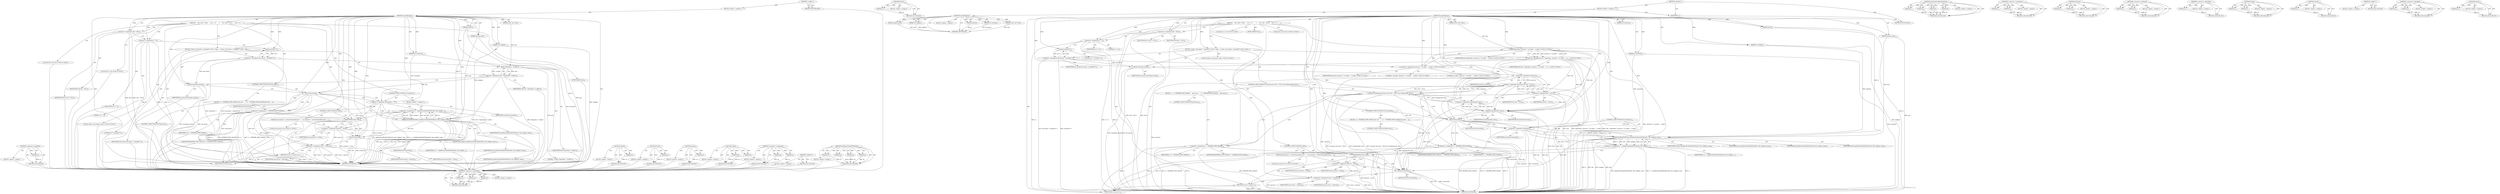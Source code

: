 digraph "Fclose" {
vulnerable_117 [label=<(METHOD,&lt;operator&gt;.logicalNot)>];
vulnerable_118 [label=<(PARAM,p1)>];
vulnerable_119 [label=<(BLOCK,&lt;empty&gt;,&lt;empty&gt;)>];
vulnerable_120 [label=<(METHOD_RETURN,ANY)>];
vulnerable_6 [label=<(METHOD,&lt;global&gt;)<SUB>1</SUB>>];
vulnerable_7 [label=<(BLOCK,&lt;empty&gt;,&lt;empty&gt;)<SUB>1</SUB>>];
vulnerable_8 [label=<(METHOD,expandRegular)<SUB>1</SUB>>];
vulnerable_9 [label=<(PARAM,rpmfi fi)<SUB>1</SUB>>];
vulnerable_10 [label=<(PARAM,const char *dest)<SUB>1</SUB>>];
vulnerable_11 [label=<(PARAM,rpmpsm psm)<SUB>1</SUB>>];
vulnerable_12 [label=<(PARAM,int nodigest)<SUB>1</SUB>>];
vulnerable_13 [label=<(PARAM,int nocontent)<SUB>1</SUB>>];
vulnerable_14 [label=<(BLOCK,{
     FD_t wfd = NULL;
     int rc = 0;
 
    ...,{
     FD_t wfd = NULL;
     int rc = 0;
 
    ...)<SUB>2</SUB>>];
vulnerable_15 [label="<(LOCAL,FD_t wfd: FD_t)<SUB>3</SUB>>"];
vulnerable_16 [label=<(&lt;operator&gt;.assignment,wfd = NULL)<SUB>3</SUB>>];
vulnerable_17 [label=<(IDENTIFIER,wfd,wfd = NULL)<SUB>3</SUB>>];
vulnerable_18 [label=<(IDENTIFIER,NULL,wfd = NULL)<SUB>3</SUB>>];
vulnerable_19 [label="<(LOCAL,int rc: int)<SUB>4</SUB>>"];
vulnerable_20 [label=<(&lt;operator&gt;.assignment,rc = 0)<SUB>4</SUB>>];
vulnerable_21 [label=<(IDENTIFIER,rc,rc = 0)<SUB>4</SUB>>];
vulnerable_22 [label=<(LITERAL,0,rc = 0)<SUB>4</SUB>>];
vulnerable_23 [label=<(BLOCK,{
 	mode_t old_umask = umask(0577);
	wfd = Fope...,{
 	mode_t old_umask = umask(0577);
	wfd = Fope...)<SUB>7</SUB>>];
vulnerable_24 [label="<(LOCAL,mode_t old_umask: mode_t)<SUB>8</SUB>>"];
vulnerable_25 [label=<(&lt;operator&gt;.assignment,old_umask = umask(0577))<SUB>8</SUB>>];
vulnerable_26 [label=<(IDENTIFIER,old_umask,old_umask = umask(0577))<SUB>8</SUB>>];
vulnerable_27 [label=<(umask,umask(0577))<SUB>8</SUB>>];
vulnerable_28 [label=<(LITERAL,0577,umask(0577))<SUB>8</SUB>>];
vulnerable_29 [label=<(&lt;operator&gt;.assignment,wfd = Fopen(dest, &quot;w.ufdio&quot;))<SUB>9</SUB>>];
vulnerable_30 [label=<(IDENTIFIER,wfd,wfd = Fopen(dest, &quot;w.ufdio&quot;))<SUB>9</SUB>>];
vulnerable_31 [label=<(Fopen,Fopen(dest, &quot;w.ufdio&quot;))<SUB>9</SUB>>];
vulnerable_32 [label=<(IDENTIFIER,dest,Fopen(dest, &quot;w.ufdio&quot;))<SUB>9</SUB>>];
vulnerable_33 [label=<(LITERAL,&quot;w.ufdio&quot;,Fopen(dest, &quot;w.ufdio&quot;))<SUB>9</SUB>>];
vulnerable_34 [label=<(umask,umask(old_umask))<SUB>10</SUB>>];
vulnerable_35 [label=<(IDENTIFIER,old_umask,umask(old_umask))<SUB>10</SUB>>];
vulnerable_36 [label=<(CONTROL_STRUCTURE,IF,if (Ferror(wfd)))<SUB>12</SUB>>];
vulnerable_37 [label=<(Ferror,Ferror(wfd))<SUB>12</SUB>>];
vulnerable_38 [label=<(IDENTIFIER,wfd,Ferror(wfd))<SUB>12</SUB>>];
vulnerable_39 [label=<(BLOCK,{
 	rc = RPMERR_OPEN_FAILED;
	goto exit;
    },{
 	rc = RPMERR_OPEN_FAILED;
	goto exit;
    })<SUB>12</SUB>>];
vulnerable_40 [label=<(&lt;operator&gt;.assignment,rc = RPMERR_OPEN_FAILED)<SUB>13</SUB>>];
vulnerable_41 [label=<(IDENTIFIER,rc,rc = RPMERR_OPEN_FAILED)<SUB>13</SUB>>];
vulnerable_42 [label=<(IDENTIFIER,RPMERR_OPEN_FAILED,rc = RPMERR_OPEN_FAILED)<SUB>13</SUB>>];
vulnerable_43 [label=<(CONTROL_STRUCTURE,GOTO,goto exit;)<SUB>14</SUB>>];
vulnerable_44 [label=<(CONTROL_STRUCTURE,IF,if (!nocontent))<SUB>17</SUB>>];
vulnerable_45 [label=<(&lt;operator&gt;.logicalNot,!nocontent)<SUB>17</SUB>>];
vulnerable_46 [label=<(IDENTIFIER,nocontent,!nocontent)<SUB>17</SUB>>];
vulnerable_47 [label=<(BLOCK,&lt;empty&gt;,&lt;empty&gt;)<SUB>18</SUB>>];
vulnerable_48 [label=<(&lt;operator&gt;.assignment,rc = rpmfiArchiveReadToFilePsm(fi, wfd, nodiges...)<SUB>18</SUB>>];
vulnerable_49 [label=<(IDENTIFIER,rc,rc = rpmfiArchiveReadToFilePsm(fi, wfd, nodiges...)<SUB>18</SUB>>];
vulnerable_50 [label=<(rpmfiArchiveReadToFilePsm,rpmfiArchiveReadToFilePsm(fi, wfd, nodigest, psm))<SUB>18</SUB>>];
vulnerable_51 [label=<(IDENTIFIER,fi,rpmfiArchiveReadToFilePsm(fi, wfd, nodigest, psm))<SUB>18</SUB>>];
vulnerable_52 [label=<(IDENTIFIER,wfd,rpmfiArchiveReadToFilePsm(fi, wfd, nodigest, psm))<SUB>18</SUB>>];
vulnerable_53 [label=<(IDENTIFIER,nodigest,rpmfiArchiveReadToFilePsm(fi, wfd, nodigest, psm))<SUB>18</SUB>>];
vulnerable_54 [label=<(IDENTIFIER,psm,rpmfiArchiveReadToFilePsm(fi, wfd, nodigest, psm))<SUB>18</SUB>>];
vulnerable_55 [label=<(JUMP_TARGET,exit)<SUB>19</SUB>>];
vulnerable_56 [label=<(CONTROL_STRUCTURE,IF,if (wfd))<SUB>20</SUB>>];
vulnerable_57 [label=<(IDENTIFIER,wfd,if (wfd))<SUB>20</SUB>>];
vulnerable_58 [label=<(BLOCK,{
	int myerrno = errno;
	Fclose(wfd);
	errno = ...,{
	int myerrno = errno;
	Fclose(wfd);
	errno = ...)<SUB>20</SUB>>];
vulnerable_59 [label="<(LOCAL,int myerrno: int)<SUB>21</SUB>>"];
vulnerable_60 [label=<(&lt;operator&gt;.assignment,myerrno = errno)<SUB>21</SUB>>];
vulnerable_61 [label=<(IDENTIFIER,myerrno,myerrno = errno)<SUB>21</SUB>>];
vulnerable_62 [label=<(IDENTIFIER,errno,myerrno = errno)<SUB>21</SUB>>];
vulnerable_63 [label=<(Fclose,Fclose(wfd))<SUB>22</SUB>>];
vulnerable_64 [label=<(IDENTIFIER,wfd,Fclose(wfd))<SUB>22</SUB>>];
vulnerable_65 [label=<(&lt;operator&gt;.assignment,errno = myerrno)<SUB>23</SUB>>];
vulnerable_66 [label=<(IDENTIFIER,errno,errno = myerrno)<SUB>23</SUB>>];
vulnerable_67 [label=<(IDENTIFIER,myerrno,errno = myerrno)<SUB>23</SUB>>];
vulnerable_68 [label=<(RETURN,return rc;,return rc;)<SUB>25</SUB>>];
vulnerable_69 [label=<(IDENTIFIER,rc,return rc;)<SUB>25</SUB>>];
vulnerable_70 [label=<(METHOD_RETURN,int)<SUB>1</SUB>>];
vulnerable_72 [label=<(METHOD_RETURN,ANY)<SUB>1</SUB>>];
vulnerable_104 [label=<(METHOD,umask)>];
vulnerable_105 [label=<(PARAM,p1)>];
vulnerable_106 [label=<(BLOCK,&lt;empty&gt;,&lt;empty&gt;)>];
vulnerable_107 [label=<(METHOD_RETURN,ANY)>];
vulnerable_128 [label=<(METHOD,Fclose)>];
vulnerable_129 [label=<(PARAM,p1)>];
vulnerable_130 [label=<(BLOCK,&lt;empty&gt;,&lt;empty&gt;)>];
vulnerable_131 [label=<(METHOD_RETURN,ANY)>];
vulnerable_113 [label=<(METHOD,Ferror)>];
vulnerable_114 [label=<(PARAM,p1)>];
vulnerable_115 [label=<(BLOCK,&lt;empty&gt;,&lt;empty&gt;)>];
vulnerable_116 [label=<(METHOD_RETURN,ANY)>];
vulnerable_108 [label=<(METHOD,Fopen)>];
vulnerable_109 [label=<(PARAM,p1)>];
vulnerable_110 [label=<(PARAM,p2)>];
vulnerable_111 [label=<(BLOCK,&lt;empty&gt;,&lt;empty&gt;)>];
vulnerable_112 [label=<(METHOD_RETURN,ANY)>];
vulnerable_99 [label=<(METHOD,&lt;operator&gt;.assignment)>];
vulnerable_100 [label=<(PARAM,p1)>];
vulnerable_101 [label=<(PARAM,p2)>];
vulnerable_102 [label=<(BLOCK,&lt;empty&gt;,&lt;empty&gt;)>];
vulnerable_103 [label=<(METHOD_RETURN,ANY)>];
vulnerable_93 [label=<(METHOD,&lt;global&gt;)<SUB>1</SUB>>];
vulnerable_94 [label=<(BLOCK,&lt;empty&gt;,&lt;empty&gt;)>];
vulnerable_95 [label=<(METHOD_RETURN,ANY)>];
vulnerable_121 [label=<(METHOD,rpmfiArchiveReadToFilePsm)>];
vulnerable_122 [label=<(PARAM,p1)>];
vulnerable_123 [label=<(PARAM,p2)>];
vulnerable_124 [label=<(PARAM,p3)>];
vulnerable_125 [label=<(PARAM,p4)>];
vulnerable_126 [label=<(BLOCK,&lt;empty&gt;,&lt;empty&gt;)>];
vulnerable_127 [label=<(METHOD_RETURN,ANY)>];
fixed_146 [label=<(METHOD,&lt;operator&gt;.conditional)>];
fixed_147 [label=<(PARAM,p1)>];
fixed_148 [label=<(PARAM,p2)>];
fixed_149 [label=<(PARAM,p3)>];
fixed_150 [label=<(BLOCK,&lt;empty&gt;,&lt;empty&gt;)>];
fixed_151 [label=<(METHOD_RETURN,ANY)>];
fixed_171 [label=<(METHOD,Ferror)>];
fixed_172 [label=<(PARAM,p1)>];
fixed_173 [label=<(BLOCK,&lt;empty&gt;,&lt;empty&gt;)>];
fixed_174 [label=<(METHOD_RETURN,ANY)>];
fixed_6 [label=<(METHOD,&lt;global&gt;)<SUB>1</SUB>>];
fixed_7 [label=<(BLOCK,&lt;empty&gt;,&lt;empty&gt;)<SUB>1</SUB>>];
fixed_8 [label=<(METHOD,expandRegular)<SUB>1</SUB>>];
fixed_9 [label=<(PARAM,rpmfi fi)<SUB>1</SUB>>];
fixed_10 [label=<(PARAM,const char *dest)<SUB>1</SUB>>];
fixed_11 [label=<(PARAM,rpmpsm psm)<SUB>1</SUB>>];
fixed_12 [label=<(PARAM,int nodigest)<SUB>1</SUB>>];
fixed_13 [label=<(PARAM,int nocontent)<SUB>1</SUB>>];
fixed_14 [label=<(BLOCK,&lt;empty&gt;,&lt;empty&gt;)>];
fixed_15 [label=<(METHOD_RETURN,int)<SUB>1</SUB>>];
fixed_17 [label=<(UNKNOWN,),))<SUB>1</SUB>>];
fixed_18 [label=<(METHOD,expandRegular)<SUB>2</SUB>>];
fixed_19 [label=<(PARAM,rpmfi fi)<SUB>2</SUB>>];
fixed_20 [label=<(PARAM,const char *dest)<SUB>2</SUB>>];
fixed_21 [label=<(PARAM,rpmpsm psm)<SUB>2</SUB>>];
fixed_22 [label=<(PARAM,int exclusive)<SUB>2</SUB>>];
fixed_23 [label=<(PARAM,int nodigest)<SUB>2</SUB>>];
fixed_24 [label=<(PARAM,int nocontent)<SUB>2</SUB>>];
fixed_25 [label=<(BLOCK,{
     FD_t wfd = NULL;
     int rc = 0;
 
    ...,{
     FD_t wfd = NULL;
     int rc = 0;
 
    ...)<SUB>3</SUB>>];
fixed_26 [label="<(LOCAL,FD_t wfd: FD_t)<SUB>4</SUB>>"];
fixed_27 [label=<(&lt;operator&gt;.assignment,wfd = NULL)<SUB>4</SUB>>];
fixed_28 [label=<(IDENTIFIER,wfd,wfd = NULL)<SUB>4</SUB>>];
fixed_29 [label=<(IDENTIFIER,NULL,wfd = NULL)<SUB>4</SUB>>];
fixed_30 [label="<(LOCAL,int rc: int)<SUB>5</SUB>>"];
fixed_31 [label=<(&lt;operator&gt;.assignment,rc = 0)<SUB>5</SUB>>];
fixed_32 [label=<(IDENTIFIER,rc,rc = 0)<SUB>5</SUB>>];
fixed_33 [label=<(LITERAL,0,rc = 0)<SUB>5</SUB>>];
fixed_34 [label=<(BLOCK,{
 	mode_t old_umask = umask(0577);
	wfd = Fope...,{
 	mode_t old_umask = umask(0577);
	wfd = Fope...)<SUB>8</SUB>>];
fixed_35 [label="<(LOCAL,mode_t old_umask: mode_t)<SUB>9</SUB>>"];
fixed_36 [label=<(&lt;operator&gt;.assignment,old_umask = umask(0577))<SUB>9</SUB>>];
fixed_37 [label=<(IDENTIFIER,old_umask,old_umask = umask(0577))<SUB>9</SUB>>];
fixed_38 [label=<(umask,umask(0577))<SUB>9</SUB>>];
fixed_39 [label=<(LITERAL,0577,umask(0577))<SUB>9</SUB>>];
fixed_40 [label="<(&lt;operator&gt;.assignment,wfd = Fopen(dest, exclusive ? &quot;wx.ufdio&quot; : &quot;a.u...)<SUB>10</SUB>>"];
fixed_41 [label="<(IDENTIFIER,wfd,wfd = Fopen(dest, exclusive ? &quot;wx.ufdio&quot; : &quot;a.u...)<SUB>10</SUB>>"];
fixed_42 [label="<(Fopen,Fopen(dest, exclusive ? &quot;wx.ufdio&quot; : &quot;a.ufdio&quot;))<SUB>10</SUB>>"];
fixed_43 [label="<(IDENTIFIER,dest,Fopen(dest, exclusive ? &quot;wx.ufdio&quot; : &quot;a.ufdio&quot;))<SUB>10</SUB>>"];
fixed_44 [label="<(&lt;operator&gt;.conditional,exclusive ? &quot;wx.ufdio&quot; : &quot;a.ufdio&quot;)<SUB>10</SUB>>"];
fixed_45 [label="<(IDENTIFIER,exclusive,exclusive ? &quot;wx.ufdio&quot; : &quot;a.ufdio&quot;)<SUB>10</SUB>>"];
fixed_46 [label="<(LITERAL,&quot;wx.ufdio&quot;,exclusive ? &quot;wx.ufdio&quot; : &quot;a.ufdio&quot;)<SUB>10</SUB>>"];
fixed_47 [label="<(LITERAL,&quot;a.ufdio&quot;,exclusive ? &quot;wx.ufdio&quot; : &quot;a.ufdio&quot;)<SUB>10</SUB>>"];
fixed_48 [label=<(umask,umask(old_umask))<SUB>11</SUB>>];
fixed_49 [label=<(IDENTIFIER,old_umask,umask(old_umask))<SUB>11</SUB>>];
fixed_50 [label=<(CONTROL_STRUCTURE,IF,if (!exclusive &amp;&amp; wfd != NULL &amp;&amp; !linkSane(wfd, dest)))<SUB>14</SUB>>];
fixed_51 [label=<(&lt;operator&gt;.logicalAnd,!exclusive &amp;&amp; wfd != NULL &amp;&amp; !linkSane(wfd, dest))<SUB>14</SUB>>];
fixed_52 [label=<(&lt;operator&gt;.logicalAnd,!exclusive &amp;&amp; wfd != NULL)<SUB>14</SUB>>];
fixed_53 [label=<(&lt;operator&gt;.logicalNot,!exclusive)<SUB>14</SUB>>];
fixed_54 [label=<(IDENTIFIER,exclusive,!exclusive)<SUB>14</SUB>>];
fixed_55 [label=<(&lt;operator&gt;.notEquals,wfd != NULL)<SUB>14</SUB>>];
fixed_56 [label=<(IDENTIFIER,wfd,wfd != NULL)<SUB>14</SUB>>];
fixed_57 [label=<(IDENTIFIER,NULL,wfd != NULL)<SUB>14</SUB>>];
fixed_58 [label=<(&lt;operator&gt;.logicalNot,!linkSane(wfd, dest))<SUB>14</SUB>>];
fixed_59 [label=<(linkSane,linkSane(wfd, dest))<SUB>14</SUB>>];
fixed_60 [label=<(IDENTIFIER,wfd,linkSane(wfd, dest))<SUB>14</SUB>>];
fixed_61 [label=<(IDENTIFIER,dest,linkSane(wfd, dest))<SUB>14</SUB>>];
fixed_62 [label=<(BLOCK,{
	    rc = RPMERR_OPEN_FAILED;
	    goto exit;
	},{
	    rc = RPMERR_OPEN_FAILED;
	    goto exit;
	})<SUB>14</SUB>>];
fixed_63 [label=<(&lt;operator&gt;.assignment,rc = RPMERR_OPEN_FAILED)<SUB>15</SUB>>];
fixed_64 [label=<(IDENTIFIER,rc,rc = RPMERR_OPEN_FAILED)<SUB>15</SUB>>];
fixed_65 [label=<(IDENTIFIER,RPMERR_OPEN_FAILED,rc = RPMERR_OPEN_FAILED)<SUB>15</SUB>>];
fixed_66 [label=<(CONTROL_STRUCTURE,GOTO,goto exit;)<SUB>16</SUB>>];
fixed_67 [label=<(CONTROL_STRUCTURE,IF,if (Ferror(wfd)))<SUB>19</SUB>>];
fixed_68 [label=<(Ferror,Ferror(wfd))<SUB>19</SUB>>];
fixed_69 [label=<(IDENTIFIER,wfd,Ferror(wfd))<SUB>19</SUB>>];
fixed_70 [label=<(BLOCK,{
 	rc = RPMERR_OPEN_FAILED;
	goto exit;
    },{
 	rc = RPMERR_OPEN_FAILED;
	goto exit;
    })<SUB>19</SUB>>];
fixed_71 [label=<(&lt;operator&gt;.assignment,rc = RPMERR_OPEN_FAILED)<SUB>20</SUB>>];
fixed_72 [label=<(IDENTIFIER,rc,rc = RPMERR_OPEN_FAILED)<SUB>20</SUB>>];
fixed_73 [label=<(IDENTIFIER,RPMERR_OPEN_FAILED,rc = RPMERR_OPEN_FAILED)<SUB>20</SUB>>];
fixed_74 [label=<(CONTROL_STRUCTURE,GOTO,goto exit;)<SUB>21</SUB>>];
fixed_75 [label=<(CONTROL_STRUCTURE,IF,if (!nocontent))<SUB>24</SUB>>];
fixed_76 [label=<(&lt;operator&gt;.logicalNot,!nocontent)<SUB>24</SUB>>];
fixed_77 [label=<(IDENTIFIER,nocontent,!nocontent)<SUB>24</SUB>>];
fixed_78 [label=<(BLOCK,&lt;empty&gt;,&lt;empty&gt;)<SUB>25</SUB>>];
fixed_79 [label=<(&lt;operator&gt;.assignment,rc = rpmfiArchiveReadToFilePsm(fi, wfd, nodiges...)<SUB>25</SUB>>];
fixed_80 [label=<(IDENTIFIER,rc,rc = rpmfiArchiveReadToFilePsm(fi, wfd, nodiges...)<SUB>25</SUB>>];
fixed_81 [label=<(rpmfiArchiveReadToFilePsm,rpmfiArchiveReadToFilePsm(fi, wfd, nodigest, psm))<SUB>25</SUB>>];
fixed_82 [label=<(IDENTIFIER,fi,rpmfiArchiveReadToFilePsm(fi, wfd, nodigest, psm))<SUB>25</SUB>>];
fixed_83 [label=<(IDENTIFIER,wfd,rpmfiArchiveReadToFilePsm(fi, wfd, nodigest, psm))<SUB>25</SUB>>];
fixed_84 [label=<(IDENTIFIER,nodigest,rpmfiArchiveReadToFilePsm(fi, wfd, nodigest, psm))<SUB>25</SUB>>];
fixed_85 [label=<(IDENTIFIER,psm,rpmfiArchiveReadToFilePsm(fi, wfd, nodigest, psm))<SUB>25</SUB>>];
fixed_86 [label=<(JUMP_TARGET,exit)<SUB>26</SUB>>];
fixed_87 [label=<(CONTROL_STRUCTURE,IF,if (wfd))<SUB>27</SUB>>];
fixed_88 [label=<(IDENTIFIER,wfd,if (wfd))<SUB>27</SUB>>];
fixed_89 [label=<(BLOCK,{
	int myerrno = errno;
	Fclose(wfd);
	errno = ...,{
	int myerrno = errno;
	Fclose(wfd);
	errno = ...)<SUB>27</SUB>>];
fixed_90 [label="<(LOCAL,int myerrno: int)<SUB>28</SUB>>"];
fixed_91 [label=<(&lt;operator&gt;.assignment,myerrno = errno)<SUB>28</SUB>>];
fixed_92 [label=<(IDENTIFIER,myerrno,myerrno = errno)<SUB>28</SUB>>];
fixed_93 [label=<(IDENTIFIER,errno,myerrno = errno)<SUB>28</SUB>>];
fixed_94 [label=<(Fclose,Fclose(wfd))<SUB>29</SUB>>];
fixed_95 [label=<(IDENTIFIER,wfd,Fclose(wfd))<SUB>29</SUB>>];
fixed_96 [label=<(&lt;operator&gt;.assignment,errno = myerrno)<SUB>30</SUB>>];
fixed_97 [label=<(IDENTIFIER,errno,errno = myerrno)<SUB>30</SUB>>];
fixed_98 [label=<(IDENTIFIER,myerrno,errno = myerrno)<SUB>30</SUB>>];
fixed_99 [label=<(RETURN,return rc;,return rc;)<SUB>32</SUB>>];
fixed_100 [label=<(IDENTIFIER,rc,return rc;)<SUB>32</SUB>>];
fixed_101 [label=<(METHOD_RETURN,int)<SUB>2</SUB>>];
fixed_103 [label=<(METHOD_RETURN,ANY)<SUB>1</SUB>>];
fixed_175 [label=<(METHOD,rpmfiArchiveReadToFilePsm)>];
fixed_176 [label=<(PARAM,p1)>];
fixed_177 [label=<(PARAM,p2)>];
fixed_178 [label=<(PARAM,p3)>];
fixed_179 [label=<(PARAM,p4)>];
fixed_180 [label=<(BLOCK,&lt;empty&gt;,&lt;empty&gt;)>];
fixed_181 [label=<(METHOD_RETURN,ANY)>];
fixed_132 [label=<(METHOD,&lt;operator&gt;.assignment)>];
fixed_133 [label=<(PARAM,p1)>];
fixed_134 [label=<(PARAM,p2)>];
fixed_135 [label=<(BLOCK,&lt;empty&gt;,&lt;empty&gt;)>];
fixed_136 [label=<(METHOD_RETURN,ANY)>];
fixed_166 [label=<(METHOD,linkSane)>];
fixed_167 [label=<(PARAM,p1)>];
fixed_168 [label=<(PARAM,p2)>];
fixed_169 [label=<(BLOCK,&lt;empty&gt;,&lt;empty&gt;)>];
fixed_170 [label=<(METHOD_RETURN,ANY)>];
fixed_161 [label=<(METHOD,&lt;operator&gt;.notEquals)>];
fixed_162 [label=<(PARAM,p1)>];
fixed_163 [label=<(PARAM,p2)>];
fixed_164 [label=<(BLOCK,&lt;empty&gt;,&lt;empty&gt;)>];
fixed_165 [label=<(METHOD_RETURN,ANY)>];
fixed_157 [label=<(METHOD,&lt;operator&gt;.logicalNot)>];
fixed_158 [label=<(PARAM,p1)>];
fixed_159 [label=<(BLOCK,&lt;empty&gt;,&lt;empty&gt;)>];
fixed_160 [label=<(METHOD_RETURN,ANY)>];
fixed_141 [label=<(METHOD,Fopen)>];
fixed_142 [label=<(PARAM,p1)>];
fixed_143 [label=<(PARAM,p2)>];
fixed_144 [label=<(BLOCK,&lt;empty&gt;,&lt;empty&gt;)>];
fixed_145 [label=<(METHOD_RETURN,ANY)>];
fixed_137 [label=<(METHOD,umask)>];
fixed_138 [label=<(PARAM,p1)>];
fixed_139 [label=<(BLOCK,&lt;empty&gt;,&lt;empty&gt;)>];
fixed_140 [label=<(METHOD_RETURN,ANY)>];
fixed_126 [label=<(METHOD,&lt;global&gt;)<SUB>1</SUB>>];
fixed_127 [label=<(BLOCK,&lt;empty&gt;,&lt;empty&gt;)>];
fixed_128 [label=<(METHOD_RETURN,ANY)>];
fixed_152 [label=<(METHOD,&lt;operator&gt;.logicalAnd)>];
fixed_153 [label=<(PARAM,p1)>];
fixed_154 [label=<(PARAM,p2)>];
fixed_155 [label=<(BLOCK,&lt;empty&gt;,&lt;empty&gt;)>];
fixed_156 [label=<(METHOD_RETURN,ANY)>];
fixed_182 [label=<(METHOD,Fclose)>];
fixed_183 [label=<(PARAM,p1)>];
fixed_184 [label=<(BLOCK,&lt;empty&gt;,&lt;empty&gt;)>];
fixed_185 [label=<(METHOD_RETURN,ANY)>];
vulnerable_117 -> vulnerable_118  [key=0, label="AST: "];
vulnerable_117 -> vulnerable_118  [key=1, label="DDG: "];
vulnerable_117 -> vulnerable_119  [key=0, label="AST: "];
vulnerable_117 -> vulnerable_120  [key=0, label="AST: "];
vulnerable_117 -> vulnerable_120  [key=1, label="CFG: "];
vulnerable_118 -> vulnerable_120  [key=0, label="DDG: p1"];
vulnerable_119 -> fixed_146  [key=0];
vulnerable_120 -> fixed_146  [key=0];
vulnerable_6 -> vulnerable_7  [key=0, label="AST: "];
vulnerable_6 -> vulnerable_72  [key=0, label="AST: "];
vulnerable_6 -> vulnerable_72  [key=1, label="CFG: "];
vulnerable_7 -> vulnerable_8  [key=0, label="AST: "];
vulnerable_8 -> vulnerable_9  [key=0, label="AST: "];
vulnerable_8 -> vulnerable_9  [key=1, label="DDG: "];
vulnerable_8 -> vulnerable_10  [key=0, label="AST: "];
vulnerable_8 -> vulnerable_10  [key=1, label="DDG: "];
vulnerable_8 -> vulnerable_11  [key=0, label="AST: "];
vulnerable_8 -> vulnerable_11  [key=1, label="DDG: "];
vulnerable_8 -> vulnerable_12  [key=0, label="AST: "];
vulnerable_8 -> vulnerable_12  [key=1, label="DDG: "];
vulnerable_8 -> vulnerable_13  [key=0, label="AST: "];
vulnerable_8 -> vulnerable_13  [key=1, label="DDG: "];
vulnerable_8 -> vulnerable_14  [key=0, label="AST: "];
vulnerable_8 -> vulnerable_70  [key=0, label="AST: "];
vulnerable_8 -> vulnerable_16  [key=0, label="CFG: "];
vulnerable_8 -> vulnerable_16  [key=1, label="DDG: "];
vulnerable_8 -> vulnerable_20  [key=0, label="DDG: "];
vulnerable_8 -> vulnerable_23  [key=0, label="DDG: "];
vulnerable_8 -> vulnerable_57  [key=0, label="DDG: "];
vulnerable_8 -> vulnerable_69  [key=0, label="DDG: "];
vulnerable_8 -> vulnerable_34  [key=0, label="DDG: "];
vulnerable_8 -> vulnerable_37  [key=0, label="DDG: "];
vulnerable_8 -> vulnerable_40  [key=0, label="DDG: "];
vulnerable_8 -> vulnerable_45  [key=0, label="DDG: "];
vulnerable_8 -> vulnerable_60  [key=0, label="DDG: "];
vulnerable_8 -> vulnerable_65  [key=0, label="DDG: "];
vulnerable_8 -> vulnerable_27  [key=0, label="DDG: "];
vulnerable_8 -> vulnerable_31  [key=0, label="DDG: "];
vulnerable_8 -> vulnerable_63  [key=0, label="DDG: "];
vulnerable_8 -> vulnerable_50  [key=0, label="DDG: "];
vulnerable_9 -> vulnerable_70  [key=0, label="DDG: fi"];
vulnerable_9 -> vulnerable_50  [key=0, label="DDG: fi"];
vulnerable_10 -> vulnerable_31  [key=0, label="DDG: dest"];
vulnerable_11 -> vulnerable_70  [key=0, label="DDG: psm"];
vulnerable_11 -> vulnerable_50  [key=0, label="DDG: psm"];
vulnerable_12 -> vulnerable_70  [key=0, label="DDG: nodigest"];
vulnerable_12 -> vulnerable_50  [key=0, label="DDG: nodigest"];
vulnerable_13 -> vulnerable_70  [key=0, label="DDG: nocontent"];
vulnerable_13 -> vulnerable_45  [key=0, label="DDG: nocontent"];
vulnerable_14 -> vulnerable_15  [key=0, label="AST: "];
vulnerable_14 -> vulnerable_16  [key=0, label="AST: "];
vulnerable_14 -> vulnerable_19  [key=0, label="AST: "];
vulnerable_14 -> vulnerable_20  [key=0, label="AST: "];
vulnerable_14 -> vulnerable_23  [key=0, label="AST: "];
vulnerable_14 -> vulnerable_36  [key=0, label="AST: "];
vulnerable_14 -> vulnerable_44  [key=0, label="AST: "];
vulnerable_14 -> vulnerable_55  [key=0, label="AST: "];
vulnerable_14 -> vulnerable_56  [key=0, label="AST: "];
vulnerable_14 -> vulnerable_68  [key=0, label="AST: "];
vulnerable_15 -> fixed_146  [key=0];
vulnerable_16 -> vulnerable_17  [key=0, label="AST: "];
vulnerable_16 -> vulnerable_18  [key=0, label="AST: "];
vulnerable_16 -> vulnerable_20  [key=0, label="CFG: "];
vulnerable_16 -> vulnerable_70  [key=0, label="DDG: wfd = NULL"];
vulnerable_16 -> vulnerable_70  [key=1, label="DDG: NULL"];
vulnerable_17 -> fixed_146  [key=0];
vulnerable_18 -> fixed_146  [key=0];
vulnerable_19 -> fixed_146  [key=0];
vulnerable_20 -> vulnerable_21  [key=0, label="AST: "];
vulnerable_20 -> vulnerable_22  [key=0, label="AST: "];
vulnerable_20 -> vulnerable_27  [key=0, label="CFG: "];
vulnerable_20 -> vulnerable_70  [key=0, label="DDG: rc"];
vulnerable_20 -> vulnerable_70  [key=1, label="DDG: rc = 0"];
vulnerable_20 -> vulnerable_69  [key=0, label="DDG: rc"];
vulnerable_21 -> fixed_146  [key=0];
vulnerable_22 -> fixed_146  [key=0];
vulnerable_23 -> vulnerable_24  [key=0, label="AST: "];
vulnerable_23 -> vulnerable_25  [key=0, label="AST: "];
vulnerable_23 -> vulnerable_29  [key=0, label="AST: "];
vulnerable_23 -> vulnerable_34  [key=0, label="AST: "];
vulnerable_24 -> fixed_146  [key=0];
vulnerable_25 -> vulnerable_26  [key=0, label="AST: "];
vulnerable_25 -> vulnerable_27  [key=0, label="AST: "];
vulnerable_25 -> vulnerable_31  [key=0, label="CFG: "];
vulnerable_25 -> vulnerable_70  [key=0, label="DDG: umask(0577)"];
vulnerable_25 -> vulnerable_70  [key=1, label="DDG: old_umask = umask(0577)"];
vulnerable_25 -> vulnerable_34  [key=0, label="DDG: old_umask"];
vulnerable_26 -> fixed_146  [key=0];
vulnerable_27 -> vulnerable_28  [key=0, label="AST: "];
vulnerable_27 -> vulnerable_25  [key=0, label="CFG: "];
vulnerable_27 -> vulnerable_25  [key=1, label="DDG: 0577"];
vulnerable_28 -> fixed_146  [key=0];
vulnerable_29 -> vulnerable_30  [key=0, label="AST: "];
vulnerable_29 -> vulnerable_31  [key=0, label="AST: "];
vulnerable_29 -> vulnerable_34  [key=0, label="CFG: "];
vulnerable_29 -> vulnerable_70  [key=0, label="DDG: Fopen(dest, &quot;w.ufdio&quot;)"];
vulnerable_29 -> vulnerable_70  [key=1, label="DDG: wfd = Fopen(dest, &quot;w.ufdio&quot;)"];
vulnerable_29 -> vulnerable_37  [key=0, label="DDG: wfd"];
vulnerable_30 -> fixed_146  [key=0];
vulnerable_31 -> vulnerable_32  [key=0, label="AST: "];
vulnerable_31 -> vulnerable_33  [key=0, label="AST: "];
vulnerable_31 -> vulnerable_29  [key=0, label="CFG: "];
vulnerable_31 -> vulnerable_29  [key=1, label="DDG: dest"];
vulnerable_31 -> vulnerable_29  [key=2, label="DDG: &quot;w.ufdio&quot;"];
vulnerable_31 -> vulnerable_70  [key=0, label="DDG: dest"];
vulnerable_32 -> fixed_146  [key=0];
vulnerable_33 -> fixed_146  [key=0];
vulnerable_34 -> vulnerable_35  [key=0, label="AST: "];
vulnerable_34 -> vulnerable_37  [key=0, label="CFG: "];
vulnerable_34 -> vulnerable_70  [key=0, label="DDG: old_umask"];
vulnerable_34 -> vulnerable_70  [key=1, label="DDG: umask(old_umask)"];
vulnerable_35 -> fixed_146  [key=0];
vulnerable_36 -> vulnerable_37  [key=0, label="AST: "];
vulnerable_36 -> vulnerable_39  [key=0, label="AST: "];
vulnerable_37 -> vulnerable_38  [key=0, label="AST: "];
vulnerable_37 -> vulnerable_40  [key=0, label="CFG: "];
vulnerable_37 -> vulnerable_40  [key=1, label="CDG: "];
vulnerable_37 -> vulnerable_45  [key=0, label="CFG: "];
vulnerable_37 -> vulnerable_45  [key=1, label="CDG: "];
vulnerable_37 -> vulnerable_70  [key=0, label="DDG: wfd"];
vulnerable_37 -> vulnerable_70  [key=1, label="DDG: Ferror(wfd)"];
vulnerable_37 -> vulnerable_63  [key=0, label="DDG: wfd"];
vulnerable_37 -> vulnerable_50  [key=0, label="DDG: wfd"];
vulnerable_38 -> fixed_146  [key=0];
vulnerable_39 -> vulnerable_40  [key=0, label="AST: "];
vulnerable_39 -> vulnerable_43  [key=0, label="AST: "];
vulnerable_40 -> vulnerable_41  [key=0, label="AST: "];
vulnerable_40 -> vulnerable_42  [key=0, label="AST: "];
vulnerable_40 -> vulnerable_57  [key=0, label="CFG: "];
vulnerable_40 -> vulnerable_70  [key=0, label="DDG: rc"];
vulnerable_40 -> vulnerable_70  [key=1, label="DDG: rc = RPMERR_OPEN_FAILED"];
vulnerable_40 -> vulnerable_70  [key=2, label="DDG: RPMERR_OPEN_FAILED"];
vulnerable_40 -> vulnerable_69  [key=0, label="DDG: rc"];
vulnerable_41 -> fixed_146  [key=0];
vulnerable_42 -> fixed_146  [key=0];
vulnerable_43 -> fixed_146  [key=0];
vulnerable_44 -> vulnerable_45  [key=0, label="AST: "];
vulnerable_44 -> vulnerable_47  [key=0, label="AST: "];
vulnerable_45 -> vulnerable_46  [key=0, label="AST: "];
vulnerable_45 -> vulnerable_50  [key=0, label="CFG: "];
vulnerable_45 -> vulnerable_50  [key=1, label="CDG: "];
vulnerable_45 -> vulnerable_57  [key=0, label="CFG: "];
vulnerable_45 -> vulnerable_70  [key=0, label="DDG: nocontent"];
vulnerable_45 -> vulnerable_70  [key=1, label="DDG: !nocontent"];
vulnerable_45 -> vulnerable_48  [key=0, label="CDG: "];
vulnerable_46 -> fixed_146  [key=0];
vulnerable_47 -> vulnerable_48  [key=0, label="AST: "];
vulnerable_48 -> vulnerable_49  [key=0, label="AST: "];
vulnerable_48 -> vulnerable_50  [key=0, label="AST: "];
vulnerable_48 -> vulnerable_57  [key=0, label="CFG: "];
vulnerable_48 -> vulnerable_70  [key=0, label="DDG: rc"];
vulnerable_48 -> vulnerable_70  [key=1, label="DDG: rpmfiArchiveReadToFilePsm(fi, wfd, nodigest, psm)"];
vulnerable_48 -> vulnerable_70  [key=2, label="DDG: rc = rpmfiArchiveReadToFilePsm(fi, wfd, nodigest, psm)"];
vulnerable_48 -> vulnerable_69  [key=0, label="DDG: rc"];
vulnerable_49 -> fixed_146  [key=0];
vulnerable_50 -> vulnerable_51  [key=0, label="AST: "];
vulnerable_50 -> vulnerable_52  [key=0, label="AST: "];
vulnerable_50 -> vulnerable_53  [key=0, label="AST: "];
vulnerable_50 -> vulnerable_54  [key=0, label="AST: "];
vulnerable_50 -> vulnerable_48  [key=0, label="CFG: "];
vulnerable_50 -> vulnerable_48  [key=1, label="DDG: fi"];
vulnerable_50 -> vulnerable_48  [key=2, label="DDG: wfd"];
vulnerable_50 -> vulnerable_48  [key=3, label="DDG: nodigest"];
vulnerable_50 -> vulnerable_48  [key=4, label="DDG: psm"];
vulnerable_50 -> vulnerable_70  [key=0, label="DDG: fi"];
vulnerable_50 -> vulnerable_70  [key=1, label="DDG: wfd"];
vulnerable_50 -> vulnerable_70  [key=2, label="DDG: nodigest"];
vulnerable_50 -> vulnerable_70  [key=3, label="DDG: psm"];
vulnerable_50 -> vulnerable_63  [key=0, label="DDG: wfd"];
vulnerable_51 -> fixed_146  [key=0];
vulnerable_52 -> fixed_146  [key=0];
vulnerable_53 -> fixed_146  [key=0];
vulnerable_54 -> fixed_146  [key=0];
vulnerable_55 -> fixed_146  [key=0];
vulnerable_56 -> vulnerable_57  [key=0, label="AST: "];
vulnerable_56 -> vulnerable_58  [key=0, label="AST: "];
vulnerable_57 -> vulnerable_60  [key=0, label="CFG: "];
vulnerable_57 -> vulnerable_60  [key=1, label="CDG: "];
vulnerable_57 -> vulnerable_68  [key=0, label="CFG: "];
vulnerable_57 -> vulnerable_65  [key=0, label="CDG: "];
vulnerable_57 -> vulnerable_63  [key=0, label="CDG: "];
vulnerable_58 -> vulnerable_59  [key=0, label="AST: "];
vulnerable_58 -> vulnerable_60  [key=0, label="AST: "];
vulnerable_58 -> vulnerable_63  [key=0, label="AST: "];
vulnerable_58 -> vulnerable_65  [key=0, label="AST: "];
vulnerable_59 -> fixed_146  [key=0];
vulnerable_60 -> vulnerable_61  [key=0, label="AST: "];
vulnerable_60 -> vulnerable_62  [key=0, label="AST: "];
vulnerable_60 -> vulnerable_63  [key=0, label="CFG: "];
vulnerable_60 -> vulnerable_70  [key=0, label="DDG: myerrno = errno"];
vulnerable_60 -> vulnerable_65  [key=0, label="DDG: myerrno"];
vulnerable_61 -> fixed_146  [key=0];
vulnerable_62 -> fixed_146  [key=0];
vulnerable_63 -> vulnerable_64  [key=0, label="AST: "];
vulnerable_63 -> vulnerable_65  [key=0, label="CFG: "];
vulnerable_63 -> vulnerable_70  [key=0, label="DDG: wfd"];
vulnerable_63 -> vulnerable_70  [key=1, label="DDG: Fclose(wfd)"];
vulnerable_64 -> fixed_146  [key=0];
vulnerable_65 -> vulnerable_66  [key=0, label="AST: "];
vulnerable_65 -> vulnerable_67  [key=0, label="AST: "];
vulnerable_65 -> vulnerable_68  [key=0, label="CFG: "];
vulnerable_65 -> vulnerable_70  [key=0, label="DDG: errno"];
vulnerable_65 -> vulnerable_70  [key=1, label="DDG: myerrno"];
vulnerable_65 -> vulnerable_70  [key=2, label="DDG: errno = myerrno"];
vulnerable_66 -> fixed_146  [key=0];
vulnerable_67 -> fixed_146  [key=0];
vulnerable_68 -> vulnerable_69  [key=0, label="AST: "];
vulnerable_68 -> vulnerable_70  [key=0, label="CFG: "];
vulnerable_68 -> vulnerable_70  [key=1, label="DDG: &lt;RET&gt;"];
vulnerable_69 -> vulnerable_68  [key=0, label="DDG: rc"];
vulnerable_70 -> fixed_146  [key=0];
vulnerable_72 -> fixed_146  [key=0];
vulnerable_104 -> vulnerable_105  [key=0, label="AST: "];
vulnerable_104 -> vulnerable_105  [key=1, label="DDG: "];
vulnerable_104 -> vulnerable_106  [key=0, label="AST: "];
vulnerable_104 -> vulnerable_107  [key=0, label="AST: "];
vulnerable_104 -> vulnerable_107  [key=1, label="CFG: "];
vulnerable_105 -> vulnerable_107  [key=0, label="DDG: p1"];
vulnerable_106 -> fixed_146  [key=0];
vulnerable_107 -> fixed_146  [key=0];
vulnerable_128 -> vulnerable_129  [key=0, label="AST: "];
vulnerable_128 -> vulnerable_129  [key=1, label="DDG: "];
vulnerable_128 -> vulnerable_130  [key=0, label="AST: "];
vulnerable_128 -> vulnerable_131  [key=0, label="AST: "];
vulnerable_128 -> vulnerable_131  [key=1, label="CFG: "];
vulnerable_129 -> vulnerable_131  [key=0, label="DDG: p1"];
vulnerable_130 -> fixed_146  [key=0];
vulnerable_131 -> fixed_146  [key=0];
vulnerable_113 -> vulnerable_114  [key=0, label="AST: "];
vulnerable_113 -> vulnerable_114  [key=1, label="DDG: "];
vulnerable_113 -> vulnerable_115  [key=0, label="AST: "];
vulnerable_113 -> vulnerable_116  [key=0, label="AST: "];
vulnerable_113 -> vulnerable_116  [key=1, label="CFG: "];
vulnerable_114 -> vulnerable_116  [key=0, label="DDG: p1"];
vulnerable_115 -> fixed_146  [key=0];
vulnerable_116 -> fixed_146  [key=0];
vulnerable_108 -> vulnerable_109  [key=0, label="AST: "];
vulnerable_108 -> vulnerable_109  [key=1, label="DDG: "];
vulnerable_108 -> vulnerable_111  [key=0, label="AST: "];
vulnerable_108 -> vulnerable_110  [key=0, label="AST: "];
vulnerable_108 -> vulnerable_110  [key=1, label="DDG: "];
vulnerable_108 -> vulnerable_112  [key=0, label="AST: "];
vulnerable_108 -> vulnerable_112  [key=1, label="CFG: "];
vulnerable_109 -> vulnerable_112  [key=0, label="DDG: p1"];
vulnerable_110 -> vulnerable_112  [key=0, label="DDG: p2"];
vulnerable_111 -> fixed_146  [key=0];
vulnerable_112 -> fixed_146  [key=0];
vulnerable_99 -> vulnerable_100  [key=0, label="AST: "];
vulnerable_99 -> vulnerable_100  [key=1, label="DDG: "];
vulnerable_99 -> vulnerable_102  [key=0, label="AST: "];
vulnerable_99 -> vulnerable_101  [key=0, label="AST: "];
vulnerable_99 -> vulnerable_101  [key=1, label="DDG: "];
vulnerable_99 -> vulnerable_103  [key=0, label="AST: "];
vulnerable_99 -> vulnerable_103  [key=1, label="CFG: "];
vulnerable_100 -> vulnerable_103  [key=0, label="DDG: p1"];
vulnerable_101 -> vulnerable_103  [key=0, label="DDG: p2"];
vulnerable_102 -> fixed_146  [key=0];
vulnerable_103 -> fixed_146  [key=0];
vulnerable_93 -> vulnerable_94  [key=0, label="AST: "];
vulnerable_93 -> vulnerable_95  [key=0, label="AST: "];
vulnerable_93 -> vulnerable_95  [key=1, label="CFG: "];
vulnerable_94 -> fixed_146  [key=0];
vulnerable_95 -> fixed_146  [key=0];
vulnerable_121 -> vulnerable_122  [key=0, label="AST: "];
vulnerable_121 -> vulnerable_122  [key=1, label="DDG: "];
vulnerable_121 -> vulnerable_126  [key=0, label="AST: "];
vulnerable_121 -> vulnerable_123  [key=0, label="AST: "];
vulnerable_121 -> vulnerable_123  [key=1, label="DDG: "];
vulnerable_121 -> vulnerable_127  [key=0, label="AST: "];
vulnerable_121 -> vulnerable_127  [key=1, label="CFG: "];
vulnerable_121 -> vulnerable_124  [key=0, label="AST: "];
vulnerable_121 -> vulnerable_124  [key=1, label="DDG: "];
vulnerable_121 -> vulnerable_125  [key=0, label="AST: "];
vulnerable_121 -> vulnerable_125  [key=1, label="DDG: "];
vulnerable_122 -> vulnerable_127  [key=0, label="DDG: p1"];
vulnerable_123 -> vulnerable_127  [key=0, label="DDG: p2"];
vulnerable_124 -> vulnerable_127  [key=0, label="DDG: p3"];
vulnerable_125 -> vulnerable_127  [key=0, label="DDG: p4"];
vulnerable_126 -> fixed_146  [key=0];
vulnerable_127 -> fixed_146  [key=0];
fixed_146 -> fixed_147  [key=0, label="AST: "];
fixed_146 -> fixed_147  [key=1, label="DDG: "];
fixed_146 -> fixed_150  [key=0, label="AST: "];
fixed_146 -> fixed_148  [key=0, label="AST: "];
fixed_146 -> fixed_148  [key=1, label="DDG: "];
fixed_146 -> fixed_151  [key=0, label="AST: "];
fixed_146 -> fixed_151  [key=1, label="CFG: "];
fixed_146 -> fixed_149  [key=0, label="AST: "];
fixed_146 -> fixed_149  [key=1, label="DDG: "];
fixed_147 -> fixed_151  [key=0, label="DDG: p1"];
fixed_148 -> fixed_151  [key=0, label="DDG: p2"];
fixed_149 -> fixed_151  [key=0, label="DDG: p3"];
fixed_171 -> fixed_172  [key=0, label="AST: "];
fixed_171 -> fixed_172  [key=1, label="DDG: "];
fixed_171 -> fixed_173  [key=0, label="AST: "];
fixed_171 -> fixed_174  [key=0, label="AST: "];
fixed_171 -> fixed_174  [key=1, label="CFG: "];
fixed_172 -> fixed_174  [key=0, label="DDG: p1"];
fixed_6 -> fixed_7  [key=0, label="AST: "];
fixed_6 -> fixed_103  [key=0, label="AST: "];
fixed_6 -> fixed_17  [key=0, label="CFG: "];
fixed_7 -> fixed_8  [key=0, label="AST: "];
fixed_7 -> fixed_17  [key=0, label="AST: "];
fixed_7 -> fixed_18  [key=0, label="AST: "];
fixed_8 -> fixed_9  [key=0, label="AST: "];
fixed_8 -> fixed_9  [key=1, label="DDG: "];
fixed_8 -> fixed_10  [key=0, label="AST: "];
fixed_8 -> fixed_10  [key=1, label="DDG: "];
fixed_8 -> fixed_11  [key=0, label="AST: "];
fixed_8 -> fixed_11  [key=1, label="DDG: "];
fixed_8 -> fixed_12  [key=0, label="AST: "];
fixed_8 -> fixed_12  [key=1, label="DDG: "];
fixed_8 -> fixed_13  [key=0, label="AST: "];
fixed_8 -> fixed_13  [key=1, label="DDG: "];
fixed_8 -> fixed_14  [key=0, label="AST: "];
fixed_8 -> fixed_15  [key=0, label="AST: "];
fixed_8 -> fixed_15  [key=1, label="CFG: "];
fixed_9 -> fixed_15  [key=0, label="DDG: fi"];
fixed_10 -> fixed_15  [key=0, label="DDG: dest"];
fixed_11 -> fixed_15  [key=0, label="DDG: psm"];
fixed_12 -> fixed_15  [key=0, label="DDG: nodigest"];
fixed_13 -> fixed_15  [key=0, label="DDG: nocontent"];
fixed_17 -> fixed_103  [key=0, label="CFG: "];
fixed_18 -> fixed_19  [key=0, label="AST: "];
fixed_18 -> fixed_19  [key=1, label="DDG: "];
fixed_18 -> fixed_20  [key=0, label="AST: "];
fixed_18 -> fixed_20  [key=1, label="DDG: "];
fixed_18 -> fixed_21  [key=0, label="AST: "];
fixed_18 -> fixed_21  [key=1, label="DDG: "];
fixed_18 -> fixed_22  [key=0, label="AST: "];
fixed_18 -> fixed_22  [key=1, label="DDG: "];
fixed_18 -> fixed_23  [key=0, label="AST: "];
fixed_18 -> fixed_23  [key=1, label="DDG: "];
fixed_18 -> fixed_24  [key=0, label="AST: "];
fixed_18 -> fixed_24  [key=1, label="DDG: "];
fixed_18 -> fixed_25  [key=0, label="AST: "];
fixed_18 -> fixed_101  [key=0, label="AST: "];
fixed_18 -> fixed_27  [key=0, label="CFG: "];
fixed_18 -> fixed_27  [key=1, label="DDG: "];
fixed_18 -> fixed_31  [key=0, label="DDG: "];
fixed_18 -> fixed_34  [key=0, label="DDG: "];
fixed_18 -> fixed_88  [key=0, label="DDG: "];
fixed_18 -> fixed_100  [key=0, label="DDG: "];
fixed_18 -> fixed_48  [key=0, label="DDG: "];
fixed_18 -> fixed_68  [key=0, label="DDG: "];
fixed_18 -> fixed_71  [key=0, label="DDG: "];
fixed_18 -> fixed_76  [key=0, label="DDG: "];
fixed_18 -> fixed_91  [key=0, label="DDG: "];
fixed_18 -> fixed_96  [key=0, label="DDG: "];
fixed_18 -> fixed_38  [key=0, label="DDG: "];
fixed_18 -> fixed_42  [key=0, label="DDG: "];
fixed_18 -> fixed_63  [key=0, label="DDG: "];
fixed_18 -> fixed_94  [key=0, label="DDG: "];
fixed_18 -> fixed_44  [key=0, label="DDG: "];
fixed_18 -> fixed_81  [key=0, label="DDG: "];
fixed_18 -> fixed_53  [key=0, label="DDG: "];
fixed_18 -> fixed_55  [key=0, label="DDG: "];
fixed_18 -> fixed_59  [key=0, label="DDG: "];
fixed_19 -> fixed_101  [key=0, label="DDG: fi"];
fixed_19 -> fixed_81  [key=0, label="DDG: fi"];
fixed_20 -> fixed_42  [key=0, label="DDG: dest"];
fixed_21 -> fixed_101  [key=0, label="DDG: psm"];
fixed_21 -> fixed_81  [key=0, label="DDG: psm"];
fixed_23 -> fixed_101  [key=0, label="DDG: nodigest"];
fixed_23 -> fixed_81  [key=0, label="DDG: nodigest"];
fixed_24 -> fixed_101  [key=0, label="DDG: nocontent"];
fixed_24 -> fixed_76  [key=0, label="DDG: nocontent"];
fixed_25 -> fixed_26  [key=0, label="AST: "];
fixed_25 -> fixed_27  [key=0, label="AST: "];
fixed_25 -> fixed_30  [key=0, label="AST: "];
fixed_25 -> fixed_31  [key=0, label="AST: "];
fixed_25 -> fixed_34  [key=0, label="AST: "];
fixed_25 -> fixed_67  [key=0, label="AST: "];
fixed_25 -> fixed_75  [key=0, label="AST: "];
fixed_25 -> fixed_86  [key=0, label="AST: "];
fixed_25 -> fixed_87  [key=0, label="AST: "];
fixed_25 -> fixed_99  [key=0, label="AST: "];
fixed_27 -> fixed_28  [key=0, label="AST: "];
fixed_27 -> fixed_29  [key=0, label="AST: "];
fixed_27 -> fixed_31  [key=0, label="CFG: "];
fixed_27 -> fixed_101  [key=0, label="DDG: NULL"];
fixed_27 -> fixed_101  [key=1, label="DDG: wfd = NULL"];
fixed_31 -> fixed_32  [key=0, label="AST: "];
fixed_31 -> fixed_33  [key=0, label="AST: "];
fixed_31 -> fixed_38  [key=0, label="CFG: "];
fixed_31 -> fixed_101  [key=0, label="DDG: rc"];
fixed_31 -> fixed_101  [key=1, label="DDG: rc = 0"];
fixed_31 -> fixed_100  [key=0, label="DDG: rc"];
fixed_34 -> fixed_35  [key=0, label="AST: "];
fixed_34 -> fixed_36  [key=0, label="AST: "];
fixed_34 -> fixed_40  [key=0, label="AST: "];
fixed_34 -> fixed_48  [key=0, label="AST: "];
fixed_34 -> fixed_50  [key=0, label="AST: "];
fixed_36 -> fixed_37  [key=0, label="AST: "];
fixed_36 -> fixed_38  [key=0, label="AST: "];
fixed_36 -> fixed_44  [key=0, label="CFG: "];
fixed_36 -> fixed_101  [key=0, label="DDG: umask(0577)"];
fixed_36 -> fixed_101  [key=1, label="DDG: old_umask = umask(0577)"];
fixed_36 -> fixed_48  [key=0, label="DDG: old_umask"];
fixed_38 -> fixed_39  [key=0, label="AST: "];
fixed_38 -> fixed_36  [key=0, label="CFG: "];
fixed_38 -> fixed_36  [key=1, label="DDG: 0577"];
fixed_40 -> fixed_41  [key=0, label="AST: "];
fixed_40 -> fixed_42  [key=0, label="AST: "];
fixed_40 -> fixed_48  [key=0, label="CFG: "];
fixed_40 -> fixed_101  [key=0, label="DDG: wfd"];
fixed_40 -> fixed_101  [key=1, label="DDG: Fopen(dest, exclusive ? &quot;wx.ufdio&quot; : &quot;a.ufdio&quot;)"];
fixed_40 -> fixed_101  [key=2, label="DDG: wfd = Fopen(dest, exclusive ? &quot;wx.ufdio&quot; : &quot;a.ufdio&quot;)"];
fixed_40 -> fixed_68  [key=0, label="DDG: wfd"];
fixed_40 -> fixed_94  [key=0, label="DDG: wfd"];
fixed_40 -> fixed_55  [key=0, label="DDG: wfd"];
fixed_40 -> fixed_59  [key=0, label="DDG: wfd"];
fixed_42 -> fixed_43  [key=0, label="AST: "];
fixed_42 -> fixed_44  [key=0, label="AST: "];
fixed_42 -> fixed_40  [key=0, label="CFG: "];
fixed_42 -> fixed_40  [key=1, label="DDG: dest"];
fixed_42 -> fixed_40  [key=2, label="DDG: exclusive ? &quot;wx.ufdio&quot; : &quot;a.ufdio&quot;"];
fixed_42 -> fixed_101  [key=0, label="DDG: dest"];
fixed_42 -> fixed_101  [key=1, label="DDG: exclusive ? &quot;wx.ufdio&quot; : &quot;a.ufdio&quot;"];
fixed_42 -> fixed_59  [key=0, label="DDG: dest"];
fixed_44 -> fixed_45  [key=0, label="AST: "];
fixed_44 -> fixed_46  [key=0, label="AST: "];
fixed_44 -> fixed_47  [key=0, label="AST: "];
fixed_44 -> fixed_42  [key=0, label="CFG: "];
fixed_48 -> fixed_49  [key=0, label="AST: "];
fixed_48 -> fixed_53  [key=0, label="CFG: "];
fixed_48 -> fixed_101  [key=0, label="DDG: old_umask"];
fixed_48 -> fixed_101  [key=1, label="DDG: umask(old_umask)"];
fixed_50 -> fixed_51  [key=0, label="AST: "];
fixed_50 -> fixed_62  [key=0, label="AST: "];
fixed_51 -> fixed_52  [key=0, label="AST: "];
fixed_51 -> fixed_58  [key=0, label="AST: "];
fixed_51 -> fixed_63  [key=0, label="CFG: "];
fixed_51 -> fixed_63  [key=1, label="CDG: "];
fixed_51 -> fixed_68  [key=0, label="CFG: "];
fixed_51 -> fixed_68  [key=1, label="CDG: "];
fixed_51 -> fixed_101  [key=0, label="DDG: !exclusive &amp;&amp; wfd != NULL"];
fixed_51 -> fixed_101  [key=1, label="DDG: !linkSane(wfd, dest)"];
fixed_51 -> fixed_101  [key=2, label="DDG: !exclusive &amp;&amp; wfd != NULL &amp;&amp; !linkSane(wfd, dest)"];
fixed_52 -> fixed_53  [key=0, label="AST: "];
fixed_52 -> fixed_55  [key=0, label="AST: "];
fixed_52 -> fixed_51  [key=0, label="CFG: "];
fixed_52 -> fixed_51  [key=1, label="DDG: !exclusive"];
fixed_52 -> fixed_51  [key=2, label="DDG: wfd != NULL"];
fixed_52 -> fixed_59  [key=0, label="CFG: "];
fixed_52 -> fixed_59  [key=1, label="CDG: "];
fixed_52 -> fixed_101  [key=0, label="DDG: !exclusive"];
fixed_52 -> fixed_101  [key=1, label="DDG: wfd != NULL"];
fixed_52 -> fixed_58  [key=0, label="CDG: "];
fixed_53 -> fixed_54  [key=0, label="AST: "];
fixed_53 -> fixed_52  [key=0, label="CFG: "];
fixed_53 -> fixed_52  [key=1, label="DDG: exclusive"];
fixed_53 -> fixed_55  [key=0, label="CFG: "];
fixed_53 -> fixed_55  [key=1, label="CDG: "];
fixed_53 -> fixed_101  [key=0, label="DDG: exclusive"];
fixed_55 -> fixed_56  [key=0, label="AST: "];
fixed_55 -> fixed_57  [key=0, label="AST: "];
fixed_55 -> fixed_52  [key=0, label="CFG: "];
fixed_55 -> fixed_52  [key=1, label="DDG: wfd"];
fixed_55 -> fixed_52  [key=2, label="DDG: NULL"];
fixed_55 -> fixed_101  [key=0, label="DDG: wfd"];
fixed_55 -> fixed_101  [key=1, label="DDG: NULL"];
fixed_55 -> fixed_68  [key=0, label="DDG: wfd"];
fixed_55 -> fixed_94  [key=0, label="DDG: wfd"];
fixed_55 -> fixed_59  [key=0, label="DDG: wfd"];
fixed_58 -> fixed_59  [key=0, label="AST: "];
fixed_58 -> fixed_51  [key=0, label="CFG: "];
fixed_58 -> fixed_51  [key=1, label="DDG: linkSane(wfd, dest)"];
fixed_58 -> fixed_101  [key=0, label="DDG: linkSane(wfd, dest)"];
fixed_59 -> fixed_60  [key=0, label="AST: "];
fixed_59 -> fixed_61  [key=0, label="AST: "];
fixed_59 -> fixed_58  [key=0, label="CFG: "];
fixed_59 -> fixed_58  [key=1, label="DDG: wfd"];
fixed_59 -> fixed_58  [key=2, label="DDG: dest"];
fixed_59 -> fixed_101  [key=0, label="DDG: wfd"];
fixed_59 -> fixed_101  [key=1, label="DDG: dest"];
fixed_59 -> fixed_68  [key=0, label="DDG: wfd"];
fixed_59 -> fixed_94  [key=0, label="DDG: wfd"];
fixed_62 -> fixed_63  [key=0, label="AST: "];
fixed_62 -> fixed_66  [key=0, label="AST: "];
fixed_63 -> fixed_64  [key=0, label="AST: "];
fixed_63 -> fixed_65  [key=0, label="AST: "];
fixed_63 -> fixed_88  [key=0, label="CFG: "];
fixed_63 -> fixed_101  [key=0, label="DDG: rc"];
fixed_63 -> fixed_101  [key=1, label="DDG: RPMERR_OPEN_FAILED"];
fixed_63 -> fixed_101  [key=2, label="DDG: rc = RPMERR_OPEN_FAILED"];
fixed_63 -> fixed_100  [key=0, label="DDG: rc"];
fixed_67 -> fixed_68  [key=0, label="AST: "];
fixed_67 -> fixed_70  [key=0, label="AST: "];
fixed_68 -> fixed_69  [key=0, label="AST: "];
fixed_68 -> fixed_71  [key=0, label="CFG: "];
fixed_68 -> fixed_71  [key=1, label="CDG: "];
fixed_68 -> fixed_76  [key=0, label="CFG: "];
fixed_68 -> fixed_76  [key=1, label="CDG: "];
fixed_68 -> fixed_101  [key=0, label="DDG: wfd"];
fixed_68 -> fixed_101  [key=1, label="DDG: Ferror(wfd)"];
fixed_68 -> fixed_94  [key=0, label="DDG: wfd"];
fixed_68 -> fixed_81  [key=0, label="DDG: wfd"];
fixed_70 -> fixed_71  [key=0, label="AST: "];
fixed_70 -> fixed_74  [key=0, label="AST: "];
fixed_71 -> fixed_72  [key=0, label="AST: "];
fixed_71 -> fixed_73  [key=0, label="AST: "];
fixed_71 -> fixed_88  [key=0, label="CFG: "];
fixed_71 -> fixed_101  [key=0, label="DDG: rc"];
fixed_71 -> fixed_101  [key=1, label="DDG: RPMERR_OPEN_FAILED"];
fixed_71 -> fixed_101  [key=2, label="DDG: rc = RPMERR_OPEN_FAILED"];
fixed_71 -> fixed_100  [key=0, label="DDG: rc"];
fixed_75 -> fixed_76  [key=0, label="AST: "];
fixed_75 -> fixed_78  [key=0, label="AST: "];
fixed_76 -> fixed_77  [key=0, label="AST: "];
fixed_76 -> fixed_81  [key=0, label="CFG: "];
fixed_76 -> fixed_81  [key=1, label="CDG: "];
fixed_76 -> fixed_88  [key=0, label="CFG: "];
fixed_76 -> fixed_101  [key=0, label="DDG: nocontent"];
fixed_76 -> fixed_101  [key=1, label="DDG: !nocontent"];
fixed_76 -> fixed_79  [key=0, label="CDG: "];
fixed_78 -> fixed_79  [key=0, label="AST: "];
fixed_79 -> fixed_80  [key=0, label="AST: "];
fixed_79 -> fixed_81  [key=0, label="AST: "];
fixed_79 -> fixed_88  [key=0, label="CFG: "];
fixed_79 -> fixed_101  [key=0, label="DDG: rc"];
fixed_79 -> fixed_101  [key=1, label="DDG: rpmfiArchiveReadToFilePsm(fi, wfd, nodigest, psm)"];
fixed_79 -> fixed_101  [key=2, label="DDG: rc = rpmfiArchiveReadToFilePsm(fi, wfd, nodigest, psm)"];
fixed_79 -> fixed_100  [key=0, label="DDG: rc"];
fixed_81 -> fixed_82  [key=0, label="AST: "];
fixed_81 -> fixed_83  [key=0, label="AST: "];
fixed_81 -> fixed_84  [key=0, label="AST: "];
fixed_81 -> fixed_85  [key=0, label="AST: "];
fixed_81 -> fixed_79  [key=0, label="CFG: "];
fixed_81 -> fixed_79  [key=1, label="DDG: fi"];
fixed_81 -> fixed_79  [key=2, label="DDG: wfd"];
fixed_81 -> fixed_79  [key=3, label="DDG: nodigest"];
fixed_81 -> fixed_79  [key=4, label="DDG: psm"];
fixed_81 -> fixed_101  [key=0, label="DDG: fi"];
fixed_81 -> fixed_101  [key=1, label="DDG: wfd"];
fixed_81 -> fixed_101  [key=2, label="DDG: nodigest"];
fixed_81 -> fixed_101  [key=3, label="DDG: psm"];
fixed_81 -> fixed_94  [key=0, label="DDG: wfd"];
fixed_87 -> fixed_88  [key=0, label="AST: "];
fixed_87 -> fixed_89  [key=0, label="AST: "];
fixed_88 -> fixed_91  [key=0, label="CFG: "];
fixed_88 -> fixed_91  [key=1, label="CDG: "];
fixed_88 -> fixed_99  [key=0, label="CFG: "];
fixed_88 -> fixed_94  [key=0, label="CDG: "];
fixed_88 -> fixed_96  [key=0, label="CDG: "];
fixed_89 -> fixed_90  [key=0, label="AST: "];
fixed_89 -> fixed_91  [key=0, label="AST: "];
fixed_89 -> fixed_94  [key=0, label="AST: "];
fixed_89 -> fixed_96  [key=0, label="AST: "];
fixed_91 -> fixed_92  [key=0, label="AST: "];
fixed_91 -> fixed_93  [key=0, label="AST: "];
fixed_91 -> fixed_94  [key=0, label="CFG: "];
fixed_91 -> fixed_101  [key=0, label="DDG: myerrno = errno"];
fixed_91 -> fixed_96  [key=0, label="DDG: myerrno"];
fixed_94 -> fixed_95  [key=0, label="AST: "];
fixed_94 -> fixed_96  [key=0, label="CFG: "];
fixed_94 -> fixed_101  [key=0, label="DDG: wfd"];
fixed_94 -> fixed_101  [key=1, label="DDG: Fclose(wfd)"];
fixed_96 -> fixed_97  [key=0, label="AST: "];
fixed_96 -> fixed_98  [key=0, label="AST: "];
fixed_96 -> fixed_99  [key=0, label="CFG: "];
fixed_96 -> fixed_101  [key=0, label="DDG: errno"];
fixed_96 -> fixed_101  [key=1, label="DDG: myerrno"];
fixed_96 -> fixed_101  [key=2, label="DDG: errno = myerrno"];
fixed_99 -> fixed_100  [key=0, label="AST: "];
fixed_99 -> fixed_101  [key=0, label="CFG: "];
fixed_99 -> fixed_101  [key=1, label="DDG: &lt;RET&gt;"];
fixed_100 -> fixed_99  [key=0, label="DDG: rc"];
fixed_175 -> fixed_176  [key=0, label="AST: "];
fixed_175 -> fixed_176  [key=1, label="DDG: "];
fixed_175 -> fixed_180  [key=0, label="AST: "];
fixed_175 -> fixed_177  [key=0, label="AST: "];
fixed_175 -> fixed_177  [key=1, label="DDG: "];
fixed_175 -> fixed_181  [key=0, label="AST: "];
fixed_175 -> fixed_181  [key=1, label="CFG: "];
fixed_175 -> fixed_178  [key=0, label="AST: "];
fixed_175 -> fixed_178  [key=1, label="DDG: "];
fixed_175 -> fixed_179  [key=0, label="AST: "];
fixed_175 -> fixed_179  [key=1, label="DDG: "];
fixed_176 -> fixed_181  [key=0, label="DDG: p1"];
fixed_177 -> fixed_181  [key=0, label="DDG: p2"];
fixed_178 -> fixed_181  [key=0, label="DDG: p3"];
fixed_179 -> fixed_181  [key=0, label="DDG: p4"];
fixed_132 -> fixed_133  [key=0, label="AST: "];
fixed_132 -> fixed_133  [key=1, label="DDG: "];
fixed_132 -> fixed_135  [key=0, label="AST: "];
fixed_132 -> fixed_134  [key=0, label="AST: "];
fixed_132 -> fixed_134  [key=1, label="DDG: "];
fixed_132 -> fixed_136  [key=0, label="AST: "];
fixed_132 -> fixed_136  [key=1, label="CFG: "];
fixed_133 -> fixed_136  [key=0, label="DDG: p1"];
fixed_134 -> fixed_136  [key=0, label="DDG: p2"];
fixed_166 -> fixed_167  [key=0, label="AST: "];
fixed_166 -> fixed_167  [key=1, label="DDG: "];
fixed_166 -> fixed_169  [key=0, label="AST: "];
fixed_166 -> fixed_168  [key=0, label="AST: "];
fixed_166 -> fixed_168  [key=1, label="DDG: "];
fixed_166 -> fixed_170  [key=0, label="AST: "];
fixed_166 -> fixed_170  [key=1, label="CFG: "];
fixed_167 -> fixed_170  [key=0, label="DDG: p1"];
fixed_168 -> fixed_170  [key=0, label="DDG: p2"];
fixed_161 -> fixed_162  [key=0, label="AST: "];
fixed_161 -> fixed_162  [key=1, label="DDG: "];
fixed_161 -> fixed_164  [key=0, label="AST: "];
fixed_161 -> fixed_163  [key=0, label="AST: "];
fixed_161 -> fixed_163  [key=1, label="DDG: "];
fixed_161 -> fixed_165  [key=0, label="AST: "];
fixed_161 -> fixed_165  [key=1, label="CFG: "];
fixed_162 -> fixed_165  [key=0, label="DDG: p1"];
fixed_163 -> fixed_165  [key=0, label="DDG: p2"];
fixed_157 -> fixed_158  [key=0, label="AST: "];
fixed_157 -> fixed_158  [key=1, label="DDG: "];
fixed_157 -> fixed_159  [key=0, label="AST: "];
fixed_157 -> fixed_160  [key=0, label="AST: "];
fixed_157 -> fixed_160  [key=1, label="CFG: "];
fixed_158 -> fixed_160  [key=0, label="DDG: p1"];
fixed_141 -> fixed_142  [key=0, label="AST: "];
fixed_141 -> fixed_142  [key=1, label="DDG: "];
fixed_141 -> fixed_144  [key=0, label="AST: "];
fixed_141 -> fixed_143  [key=0, label="AST: "];
fixed_141 -> fixed_143  [key=1, label="DDG: "];
fixed_141 -> fixed_145  [key=0, label="AST: "];
fixed_141 -> fixed_145  [key=1, label="CFG: "];
fixed_142 -> fixed_145  [key=0, label="DDG: p1"];
fixed_143 -> fixed_145  [key=0, label="DDG: p2"];
fixed_137 -> fixed_138  [key=0, label="AST: "];
fixed_137 -> fixed_138  [key=1, label="DDG: "];
fixed_137 -> fixed_139  [key=0, label="AST: "];
fixed_137 -> fixed_140  [key=0, label="AST: "];
fixed_137 -> fixed_140  [key=1, label="CFG: "];
fixed_138 -> fixed_140  [key=0, label="DDG: p1"];
fixed_126 -> fixed_127  [key=0, label="AST: "];
fixed_126 -> fixed_128  [key=0, label="AST: "];
fixed_126 -> fixed_128  [key=1, label="CFG: "];
fixed_152 -> fixed_153  [key=0, label="AST: "];
fixed_152 -> fixed_153  [key=1, label="DDG: "];
fixed_152 -> fixed_155  [key=0, label="AST: "];
fixed_152 -> fixed_154  [key=0, label="AST: "];
fixed_152 -> fixed_154  [key=1, label="DDG: "];
fixed_152 -> fixed_156  [key=0, label="AST: "];
fixed_152 -> fixed_156  [key=1, label="CFG: "];
fixed_153 -> fixed_156  [key=0, label="DDG: p1"];
fixed_154 -> fixed_156  [key=0, label="DDG: p2"];
fixed_182 -> fixed_183  [key=0, label="AST: "];
fixed_182 -> fixed_183  [key=1, label="DDG: "];
fixed_182 -> fixed_184  [key=0, label="AST: "];
fixed_182 -> fixed_185  [key=0, label="AST: "];
fixed_182 -> fixed_185  [key=1, label="CFG: "];
fixed_183 -> fixed_185  [key=0, label="DDG: p1"];
}
